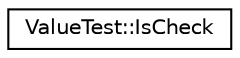 digraph "Graphical Class Hierarchy"
{
  edge [fontname="Helvetica",fontsize="10",labelfontname="Helvetica",labelfontsize="10"];
  node [fontname="Helvetica",fontsize="10",shape=record];
  rankdir="LR";
  Node1 [label="ValueTest::IsCheck",height=0.2,width=0.4,color="black", fillcolor="white", style="filled",URL="$struct_value_test_1_1_is_check.html"];
}
